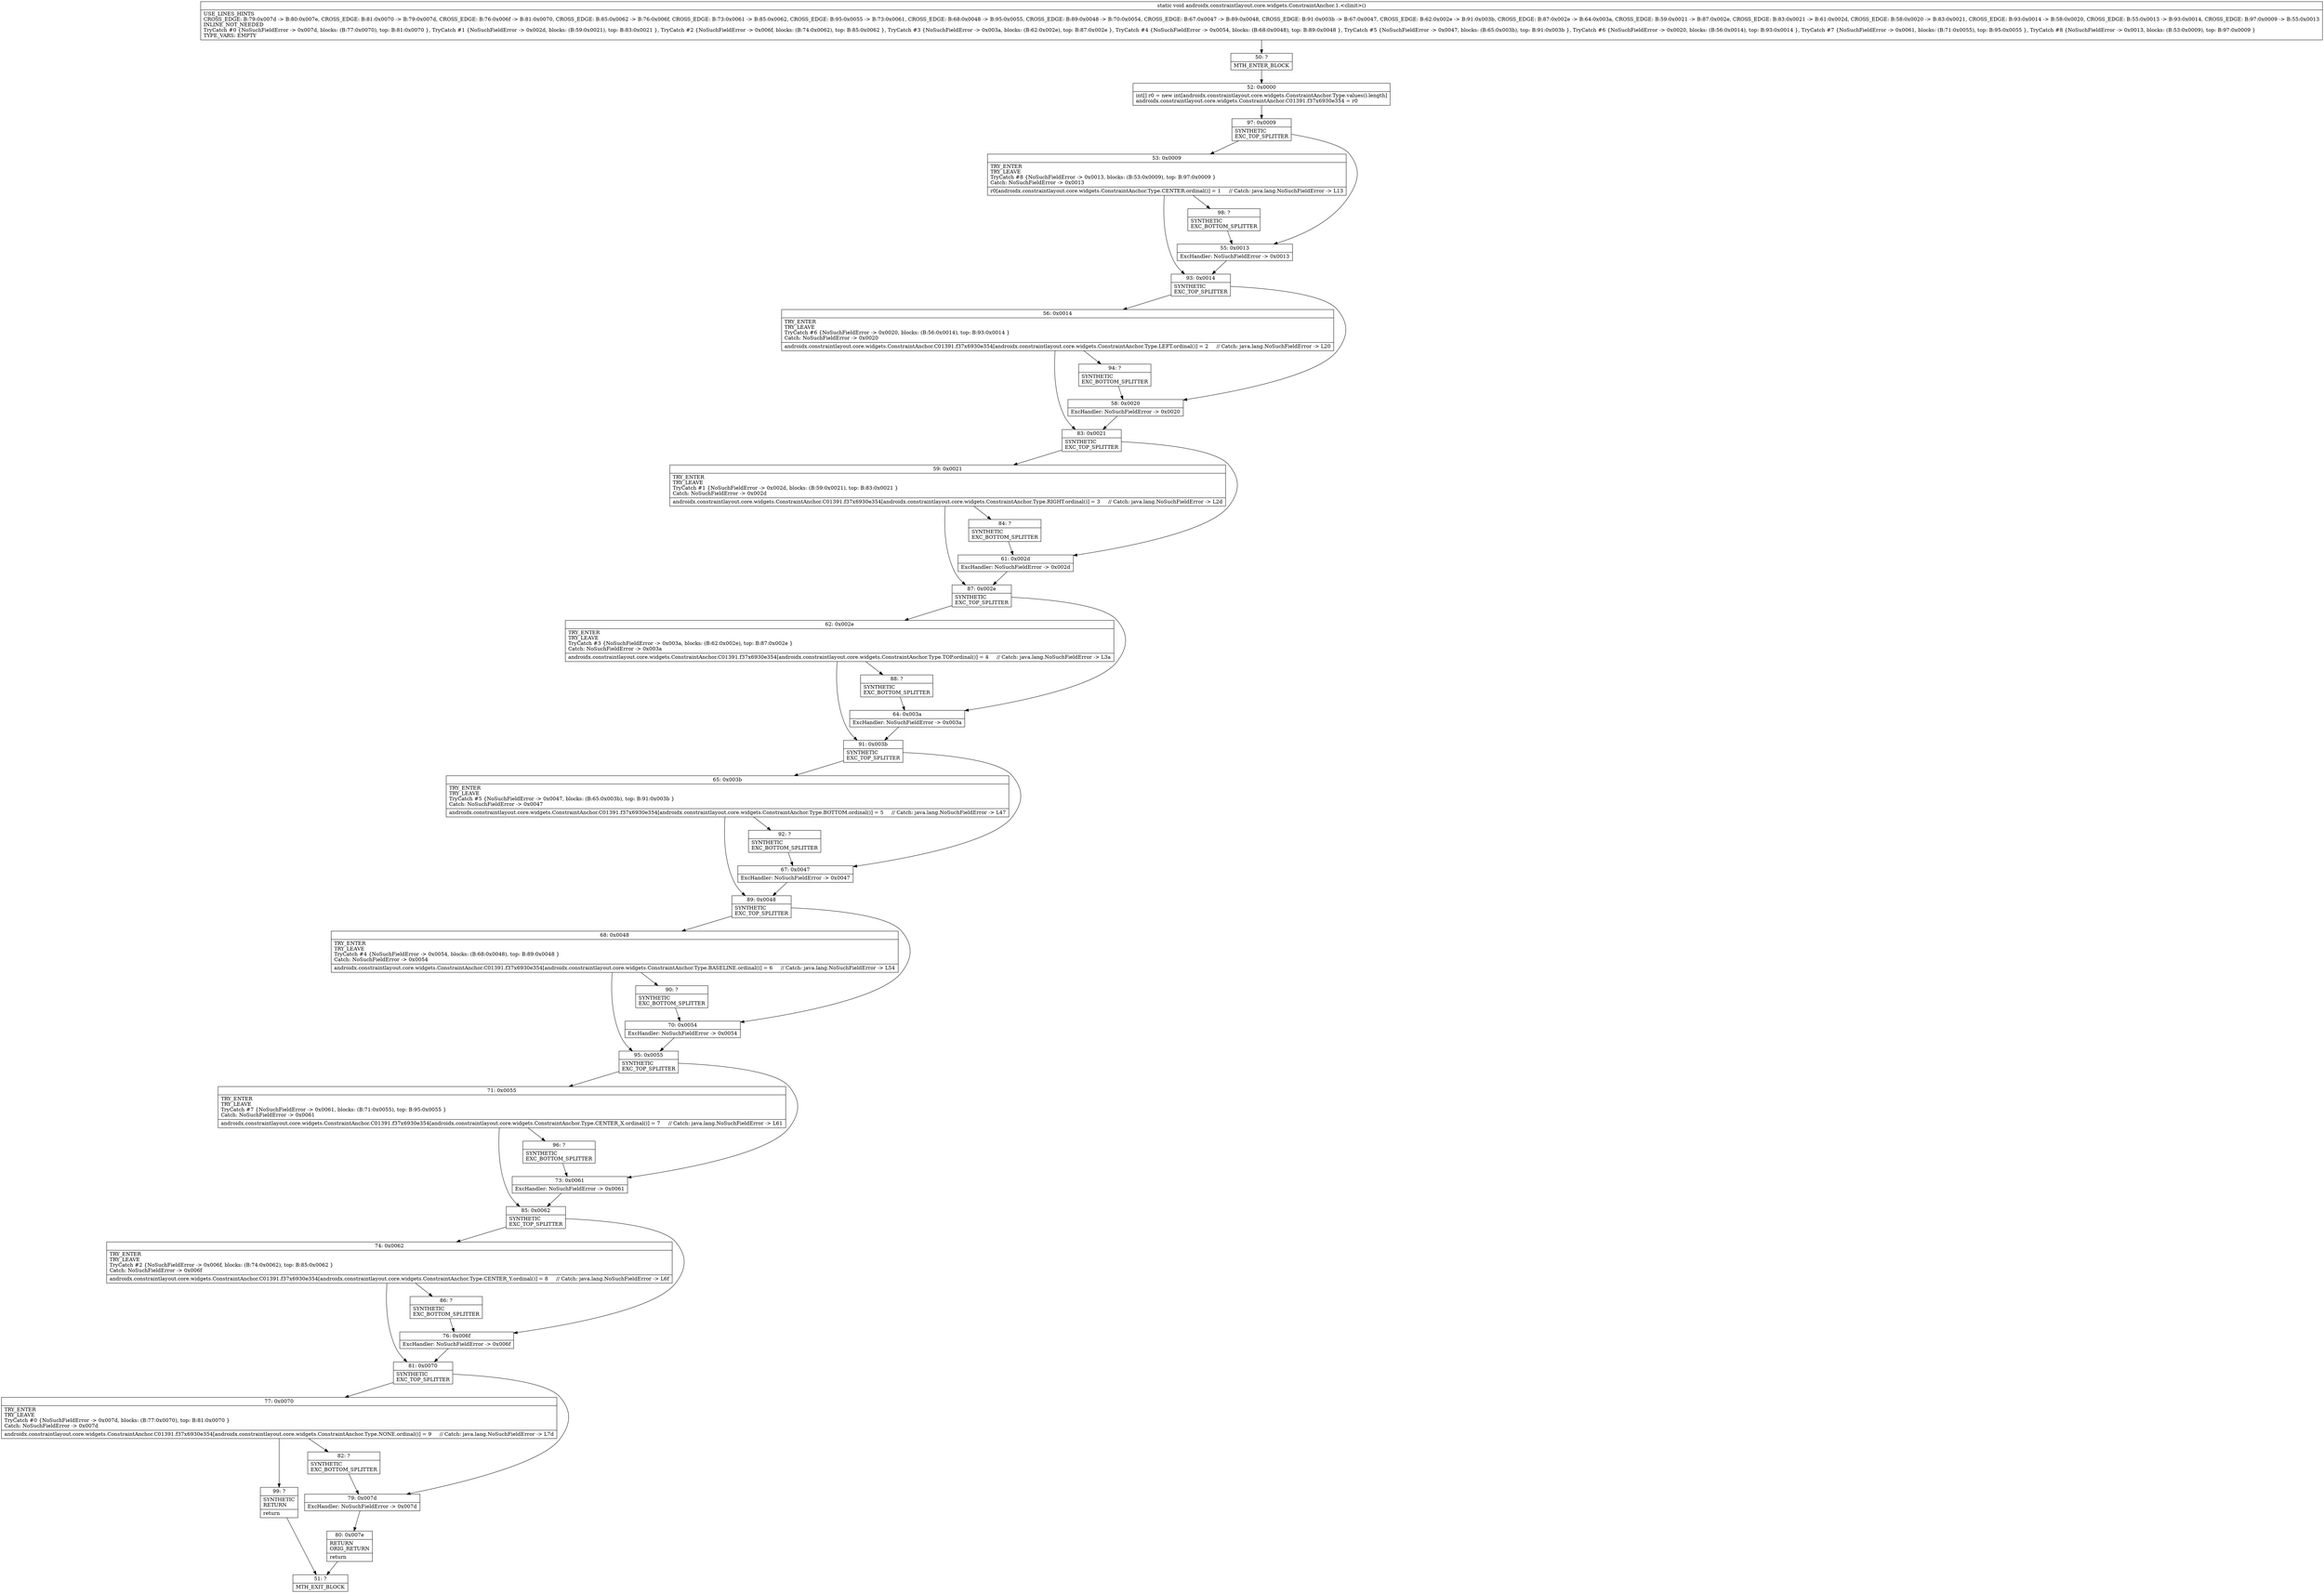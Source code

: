 digraph "CFG forandroidx.constraintlayout.core.widgets.ConstraintAnchor.1.\<clinit\>()V" {
Node_50 [shape=record,label="{50\:\ ?|MTH_ENTER_BLOCK\l}"];
Node_52 [shape=record,label="{52\:\ 0x0000|int[] r0 = new int[androidx.constraintlayout.core.widgets.ConstraintAnchor.Type.values().length]\landroidx.constraintlayout.core.widgets.ConstraintAnchor.C01391.f37x6930e354 = r0\l}"];
Node_97 [shape=record,label="{97\:\ 0x0009|SYNTHETIC\lEXC_TOP_SPLITTER\l}"];
Node_53 [shape=record,label="{53\:\ 0x0009|TRY_ENTER\lTRY_LEAVE\lTryCatch #8 \{NoSuchFieldError \-\> 0x0013, blocks: (B:53:0x0009), top: B:97:0x0009 \}\lCatch: NoSuchFieldError \-\> 0x0013\l|r0[androidx.constraintlayout.core.widgets.ConstraintAnchor.Type.CENTER.ordinal()] = 1     \/\/ Catch: java.lang.NoSuchFieldError \-\> L13\l}"];
Node_93 [shape=record,label="{93\:\ 0x0014|SYNTHETIC\lEXC_TOP_SPLITTER\l}"];
Node_56 [shape=record,label="{56\:\ 0x0014|TRY_ENTER\lTRY_LEAVE\lTryCatch #6 \{NoSuchFieldError \-\> 0x0020, blocks: (B:56:0x0014), top: B:93:0x0014 \}\lCatch: NoSuchFieldError \-\> 0x0020\l|androidx.constraintlayout.core.widgets.ConstraintAnchor.C01391.f37x6930e354[androidx.constraintlayout.core.widgets.ConstraintAnchor.Type.LEFT.ordinal()] = 2     \/\/ Catch: java.lang.NoSuchFieldError \-\> L20\l}"];
Node_83 [shape=record,label="{83\:\ 0x0021|SYNTHETIC\lEXC_TOP_SPLITTER\l}"];
Node_59 [shape=record,label="{59\:\ 0x0021|TRY_ENTER\lTRY_LEAVE\lTryCatch #1 \{NoSuchFieldError \-\> 0x002d, blocks: (B:59:0x0021), top: B:83:0x0021 \}\lCatch: NoSuchFieldError \-\> 0x002d\l|androidx.constraintlayout.core.widgets.ConstraintAnchor.C01391.f37x6930e354[androidx.constraintlayout.core.widgets.ConstraintAnchor.Type.RIGHT.ordinal()] = 3     \/\/ Catch: java.lang.NoSuchFieldError \-\> L2d\l}"];
Node_84 [shape=record,label="{84\:\ ?|SYNTHETIC\lEXC_BOTTOM_SPLITTER\l}"];
Node_87 [shape=record,label="{87\:\ 0x002e|SYNTHETIC\lEXC_TOP_SPLITTER\l}"];
Node_62 [shape=record,label="{62\:\ 0x002e|TRY_ENTER\lTRY_LEAVE\lTryCatch #3 \{NoSuchFieldError \-\> 0x003a, blocks: (B:62:0x002e), top: B:87:0x002e \}\lCatch: NoSuchFieldError \-\> 0x003a\l|androidx.constraintlayout.core.widgets.ConstraintAnchor.C01391.f37x6930e354[androidx.constraintlayout.core.widgets.ConstraintAnchor.Type.TOP.ordinal()] = 4     \/\/ Catch: java.lang.NoSuchFieldError \-\> L3a\l}"];
Node_88 [shape=record,label="{88\:\ ?|SYNTHETIC\lEXC_BOTTOM_SPLITTER\l}"];
Node_91 [shape=record,label="{91\:\ 0x003b|SYNTHETIC\lEXC_TOP_SPLITTER\l}"];
Node_65 [shape=record,label="{65\:\ 0x003b|TRY_ENTER\lTRY_LEAVE\lTryCatch #5 \{NoSuchFieldError \-\> 0x0047, blocks: (B:65:0x003b), top: B:91:0x003b \}\lCatch: NoSuchFieldError \-\> 0x0047\l|androidx.constraintlayout.core.widgets.ConstraintAnchor.C01391.f37x6930e354[androidx.constraintlayout.core.widgets.ConstraintAnchor.Type.BOTTOM.ordinal()] = 5     \/\/ Catch: java.lang.NoSuchFieldError \-\> L47\l}"];
Node_89 [shape=record,label="{89\:\ 0x0048|SYNTHETIC\lEXC_TOP_SPLITTER\l}"];
Node_68 [shape=record,label="{68\:\ 0x0048|TRY_ENTER\lTRY_LEAVE\lTryCatch #4 \{NoSuchFieldError \-\> 0x0054, blocks: (B:68:0x0048), top: B:89:0x0048 \}\lCatch: NoSuchFieldError \-\> 0x0054\l|androidx.constraintlayout.core.widgets.ConstraintAnchor.C01391.f37x6930e354[androidx.constraintlayout.core.widgets.ConstraintAnchor.Type.BASELINE.ordinal()] = 6     \/\/ Catch: java.lang.NoSuchFieldError \-\> L54\l}"];
Node_90 [shape=record,label="{90\:\ ?|SYNTHETIC\lEXC_BOTTOM_SPLITTER\l}"];
Node_95 [shape=record,label="{95\:\ 0x0055|SYNTHETIC\lEXC_TOP_SPLITTER\l}"];
Node_71 [shape=record,label="{71\:\ 0x0055|TRY_ENTER\lTRY_LEAVE\lTryCatch #7 \{NoSuchFieldError \-\> 0x0061, blocks: (B:71:0x0055), top: B:95:0x0055 \}\lCatch: NoSuchFieldError \-\> 0x0061\l|androidx.constraintlayout.core.widgets.ConstraintAnchor.C01391.f37x6930e354[androidx.constraintlayout.core.widgets.ConstraintAnchor.Type.CENTER_X.ordinal()] = 7     \/\/ Catch: java.lang.NoSuchFieldError \-\> L61\l}"];
Node_85 [shape=record,label="{85\:\ 0x0062|SYNTHETIC\lEXC_TOP_SPLITTER\l}"];
Node_74 [shape=record,label="{74\:\ 0x0062|TRY_ENTER\lTRY_LEAVE\lTryCatch #2 \{NoSuchFieldError \-\> 0x006f, blocks: (B:74:0x0062), top: B:85:0x0062 \}\lCatch: NoSuchFieldError \-\> 0x006f\l|androidx.constraintlayout.core.widgets.ConstraintAnchor.C01391.f37x6930e354[androidx.constraintlayout.core.widgets.ConstraintAnchor.Type.CENTER_Y.ordinal()] = 8     \/\/ Catch: java.lang.NoSuchFieldError \-\> L6f\l}"];
Node_81 [shape=record,label="{81\:\ 0x0070|SYNTHETIC\lEXC_TOP_SPLITTER\l}"];
Node_77 [shape=record,label="{77\:\ 0x0070|TRY_ENTER\lTRY_LEAVE\lTryCatch #0 \{NoSuchFieldError \-\> 0x007d, blocks: (B:77:0x0070), top: B:81:0x0070 \}\lCatch: NoSuchFieldError \-\> 0x007d\l|androidx.constraintlayout.core.widgets.ConstraintAnchor.C01391.f37x6930e354[androidx.constraintlayout.core.widgets.ConstraintAnchor.Type.NONE.ordinal()] = 9     \/\/ Catch: java.lang.NoSuchFieldError \-\> L7d\l}"];
Node_82 [shape=record,label="{82\:\ ?|SYNTHETIC\lEXC_BOTTOM_SPLITTER\l}"];
Node_99 [shape=record,label="{99\:\ ?|SYNTHETIC\lRETURN\l|return\l}"];
Node_51 [shape=record,label="{51\:\ ?|MTH_EXIT_BLOCK\l}"];
Node_79 [shape=record,label="{79\:\ 0x007d|ExcHandler: NoSuchFieldError \-\> 0x007d\l}"];
Node_80 [shape=record,label="{80\:\ 0x007e|RETURN\lORIG_RETURN\l|return\l}"];
Node_86 [shape=record,label="{86\:\ ?|SYNTHETIC\lEXC_BOTTOM_SPLITTER\l}"];
Node_76 [shape=record,label="{76\:\ 0x006f|ExcHandler: NoSuchFieldError \-\> 0x006f\l}"];
Node_96 [shape=record,label="{96\:\ ?|SYNTHETIC\lEXC_BOTTOM_SPLITTER\l}"];
Node_73 [shape=record,label="{73\:\ 0x0061|ExcHandler: NoSuchFieldError \-\> 0x0061\l}"];
Node_70 [shape=record,label="{70\:\ 0x0054|ExcHandler: NoSuchFieldError \-\> 0x0054\l}"];
Node_92 [shape=record,label="{92\:\ ?|SYNTHETIC\lEXC_BOTTOM_SPLITTER\l}"];
Node_67 [shape=record,label="{67\:\ 0x0047|ExcHandler: NoSuchFieldError \-\> 0x0047\l}"];
Node_64 [shape=record,label="{64\:\ 0x003a|ExcHandler: NoSuchFieldError \-\> 0x003a\l}"];
Node_61 [shape=record,label="{61\:\ 0x002d|ExcHandler: NoSuchFieldError \-\> 0x002d\l}"];
Node_94 [shape=record,label="{94\:\ ?|SYNTHETIC\lEXC_BOTTOM_SPLITTER\l}"];
Node_58 [shape=record,label="{58\:\ 0x0020|ExcHandler: NoSuchFieldError \-\> 0x0020\l}"];
Node_98 [shape=record,label="{98\:\ ?|SYNTHETIC\lEXC_BOTTOM_SPLITTER\l}"];
Node_55 [shape=record,label="{55\:\ 0x0013|ExcHandler: NoSuchFieldError \-\> 0x0013\l}"];
MethodNode[shape=record,label="{static void androidx.constraintlayout.core.widgets.ConstraintAnchor.1.\<clinit\>()  | USE_LINES_HINTS\lCROSS_EDGE: B:79:0x007d \-\> B:80:0x007e, CROSS_EDGE: B:81:0x0070 \-\> B:79:0x007d, CROSS_EDGE: B:76:0x006f \-\> B:81:0x0070, CROSS_EDGE: B:85:0x0062 \-\> B:76:0x006f, CROSS_EDGE: B:73:0x0061 \-\> B:85:0x0062, CROSS_EDGE: B:95:0x0055 \-\> B:73:0x0061, CROSS_EDGE: B:68:0x0048 \-\> B:95:0x0055, CROSS_EDGE: B:89:0x0048 \-\> B:70:0x0054, CROSS_EDGE: B:67:0x0047 \-\> B:89:0x0048, CROSS_EDGE: B:91:0x003b \-\> B:67:0x0047, CROSS_EDGE: B:62:0x002e \-\> B:91:0x003b, CROSS_EDGE: B:87:0x002e \-\> B:64:0x003a, CROSS_EDGE: B:59:0x0021 \-\> B:87:0x002e, CROSS_EDGE: B:83:0x0021 \-\> B:61:0x002d, CROSS_EDGE: B:58:0x0020 \-\> B:83:0x0021, CROSS_EDGE: B:93:0x0014 \-\> B:58:0x0020, CROSS_EDGE: B:55:0x0013 \-\> B:93:0x0014, CROSS_EDGE: B:97:0x0009 \-\> B:55:0x0013\lINLINE_NOT_NEEDED\lTryCatch #0 \{NoSuchFieldError \-\> 0x007d, blocks: (B:77:0x0070), top: B:81:0x0070 \}, TryCatch #1 \{NoSuchFieldError \-\> 0x002d, blocks: (B:59:0x0021), top: B:83:0x0021 \}, TryCatch #2 \{NoSuchFieldError \-\> 0x006f, blocks: (B:74:0x0062), top: B:85:0x0062 \}, TryCatch #3 \{NoSuchFieldError \-\> 0x003a, blocks: (B:62:0x002e), top: B:87:0x002e \}, TryCatch #4 \{NoSuchFieldError \-\> 0x0054, blocks: (B:68:0x0048), top: B:89:0x0048 \}, TryCatch #5 \{NoSuchFieldError \-\> 0x0047, blocks: (B:65:0x003b), top: B:91:0x003b \}, TryCatch #6 \{NoSuchFieldError \-\> 0x0020, blocks: (B:56:0x0014), top: B:93:0x0014 \}, TryCatch #7 \{NoSuchFieldError \-\> 0x0061, blocks: (B:71:0x0055), top: B:95:0x0055 \}, TryCatch #8 \{NoSuchFieldError \-\> 0x0013, blocks: (B:53:0x0009), top: B:97:0x0009 \}\lTYPE_VARS: EMPTY\l}"];
MethodNode -> Node_50;Node_50 -> Node_52;
Node_52 -> Node_97;
Node_97 -> Node_53;
Node_97 -> Node_55;
Node_53 -> Node_93;
Node_53 -> Node_98;
Node_93 -> Node_56;
Node_93 -> Node_58;
Node_56 -> Node_83;
Node_56 -> Node_94;
Node_83 -> Node_59;
Node_83 -> Node_61;
Node_59 -> Node_84;
Node_59 -> Node_87;
Node_84 -> Node_61;
Node_87 -> Node_62;
Node_87 -> Node_64;
Node_62 -> Node_88;
Node_62 -> Node_91;
Node_88 -> Node_64;
Node_91 -> Node_65;
Node_91 -> Node_67;
Node_65 -> Node_89;
Node_65 -> Node_92;
Node_89 -> Node_68;
Node_89 -> Node_70;
Node_68 -> Node_90;
Node_68 -> Node_95;
Node_90 -> Node_70;
Node_95 -> Node_71;
Node_95 -> Node_73;
Node_71 -> Node_85;
Node_71 -> Node_96;
Node_85 -> Node_74;
Node_85 -> Node_76;
Node_74 -> Node_81;
Node_74 -> Node_86;
Node_81 -> Node_77;
Node_81 -> Node_79;
Node_77 -> Node_82;
Node_77 -> Node_99;
Node_82 -> Node_79;
Node_99 -> Node_51;
Node_79 -> Node_80;
Node_80 -> Node_51;
Node_86 -> Node_76;
Node_76 -> Node_81;
Node_96 -> Node_73;
Node_73 -> Node_85;
Node_70 -> Node_95;
Node_92 -> Node_67;
Node_67 -> Node_89;
Node_64 -> Node_91;
Node_61 -> Node_87;
Node_94 -> Node_58;
Node_58 -> Node_83;
Node_98 -> Node_55;
Node_55 -> Node_93;
}

